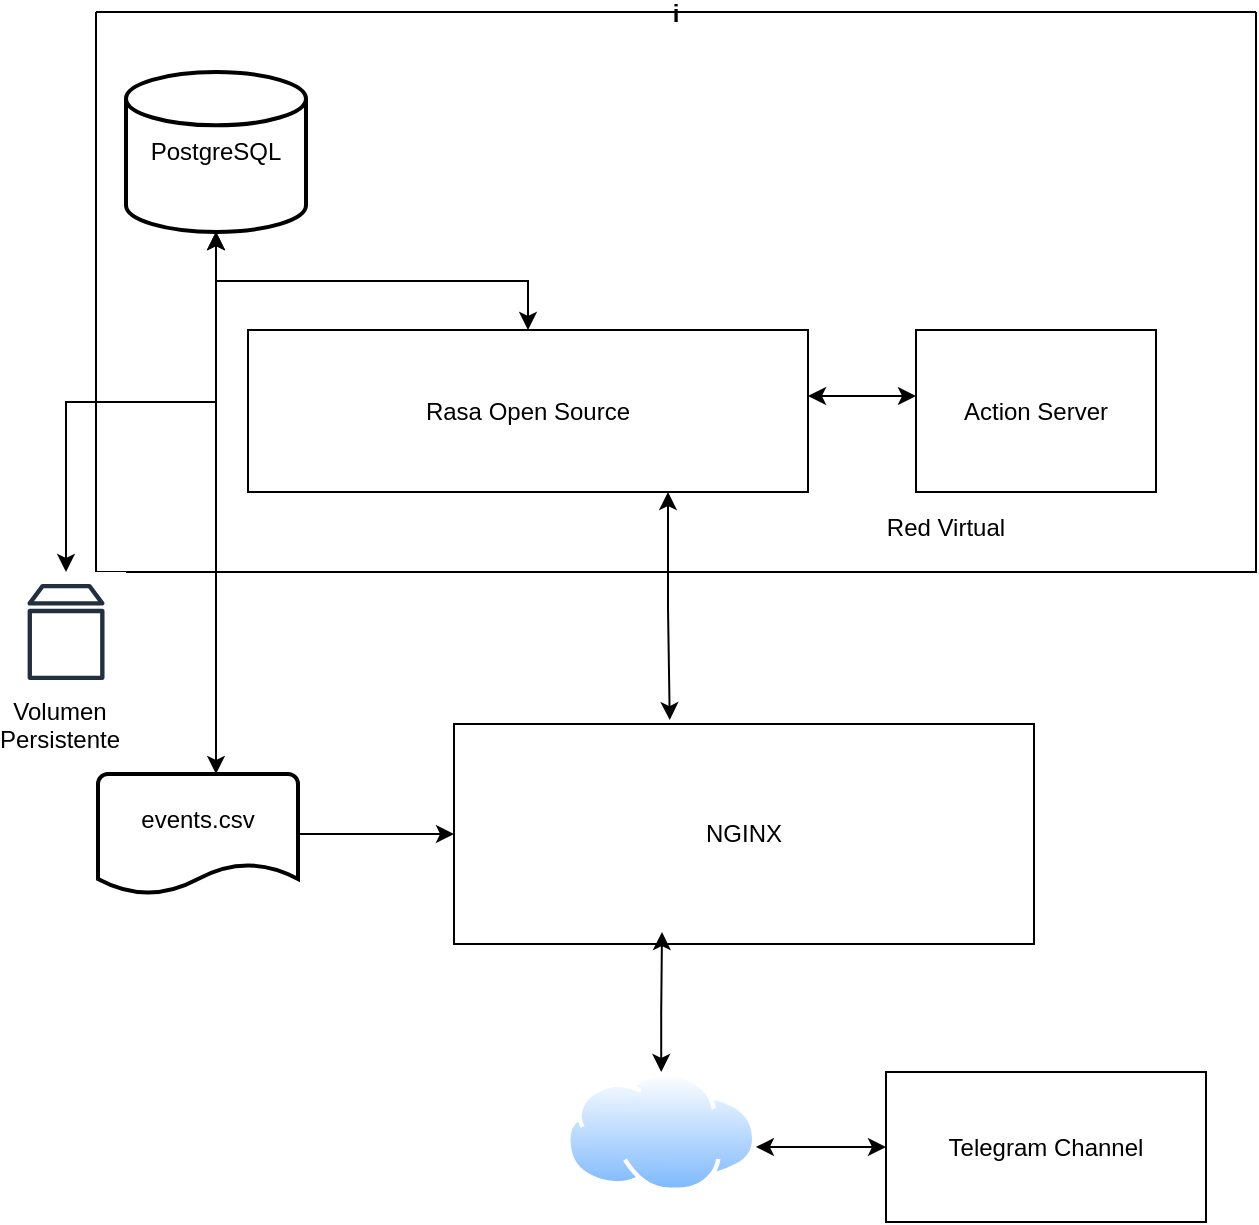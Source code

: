 <mxfile version="20.8.22" type="github"><diagram name="Page-1" id="qHd773pmfhCrxJTp6oCy"><mxGraphModel dx="1434" dy="718" grid="1" gridSize="10" guides="1" tooltips="1" connect="1" arrows="1" fold="1" page="1" pageScale="1" pageWidth="850" pageHeight="1100" math="0" shadow="0"><root><mxCell id="0"/><mxCell id="1" parent="0"/><mxCell id="o3UxUySIPo5IKs25dotd-6" value="NGINX" style="rounded=0;whiteSpace=wrap;html=1;" vertex="1" parent="1"><mxGeometry x="249" y="556" width="290" height="110" as="geometry"/></mxCell><mxCell id="o3UxUySIPo5IKs25dotd-16" style="edgeStyle=orthogonalEdgeStyle;rounded=0;orthogonalLoop=1;jettySize=auto;html=1;startArrow=classic;startFill=1;" edge="1" parent="1" source="o3UxUySIPo5IKs25dotd-12"><mxGeometry relative="1" as="geometry"><mxPoint x="353" y="660" as="targetPoint"/><Array as="points"><mxPoint x="353" y="700"/><mxPoint x="353" y="700"/></Array></mxGeometry></mxCell><mxCell id="o3UxUySIPo5IKs25dotd-12" value="" style="aspect=fixed;perimeter=ellipsePerimeter;html=1;align=center;shadow=0;dashed=0;spacingTop=3;image;image=img/lib/active_directory/internet_cloud.svg;" vertex="1" parent="1"><mxGeometry x="305" y="730" width="95.24" height="60" as="geometry"/></mxCell><mxCell id="o3UxUySIPo5IKs25dotd-15" style="edgeStyle=orthogonalEdgeStyle;rounded=0;orthogonalLoop=1;jettySize=auto;html=1;exitX=0;exitY=0.5;exitDx=0;exitDy=0;entryX=0.997;entryY=0.625;entryDx=0;entryDy=0;entryPerimeter=0;startArrow=classic;startFill=1;" edge="1" parent="1" source="o3UxUySIPo5IKs25dotd-13" target="o3UxUySIPo5IKs25dotd-12"><mxGeometry relative="1" as="geometry"/></mxCell><mxCell id="o3UxUySIPo5IKs25dotd-13" value="Telegram Channel" style="rounded=0;whiteSpace=wrap;html=1;" vertex="1" parent="1"><mxGeometry x="465" y="730" width="160" height="75" as="geometry"/></mxCell><mxCell id="o3UxUySIPo5IKs25dotd-17" value="i" style="swimlane;startSize=0;" vertex="1" parent="1"><mxGeometry x="70" y="200" width="580" height="280" as="geometry"><mxRectangle x="60" y="200" width="50" height="40" as="alternateBounds"/></mxGeometry></mxCell><mxCell id="o3UxUySIPo5IKs25dotd-5" value="Rasa Open Source" style="rounded=0;whiteSpace=wrap;html=1;" vertex="1" parent="o3UxUySIPo5IKs25dotd-17"><mxGeometry x="76" y="159" width="280" height="81" as="geometry"/></mxCell><mxCell id="o3UxUySIPo5IKs25dotd-18" value="" style="shape=image;html=1;verticalAlign=top;verticalLabelPosition=bottom;labelBackgroundColor=#ffffff;imageAspect=0;aspect=fixed;image=https://cdn1.iconfinder.com/data/icons/unicons-line-vol-3/24/docker-128.png" vertex="1" parent="o3UxUySIPo5IKs25dotd-17"><mxGeometry x="260" y="210" width="20" height="20" as="geometry"/></mxCell><mxCell id="o3UxUySIPo5IKs25dotd-10" value="Action Server" style="rounded=0;whiteSpace=wrap;html=1;" vertex="1" parent="o3UxUySIPo5IKs25dotd-17"><mxGeometry x="410" y="159" width="120" height="81" as="geometry"/></mxCell><mxCell id="o3UxUySIPo5IKs25dotd-11" style="edgeStyle=orthogonalEdgeStyle;rounded=0;orthogonalLoop=1;jettySize=auto;html=1;entryX=1;entryY=0.407;entryDx=0;entryDy=0;entryPerimeter=0;startArrow=classic;startFill=1;" edge="1" parent="o3UxUySIPo5IKs25dotd-17" source="o3UxUySIPo5IKs25dotd-10" target="o3UxUySIPo5IKs25dotd-5"><mxGeometry relative="1" as="geometry"><Array as="points"><mxPoint x="370" y="192"/><mxPoint x="370" y="192"/></Array></mxGeometry></mxCell><mxCell id="o3UxUySIPo5IKs25dotd-19" value="" style="shape=image;html=1;verticalAlign=top;verticalLabelPosition=bottom;labelBackgroundColor=#ffffff;imageAspect=0;aspect=fixed;image=https://cdn1.iconfinder.com/data/icons/unicons-line-vol-3/24/docker-128.png" vertex="1" parent="o3UxUySIPo5IKs25dotd-17"><mxGeometry x="500" y="220" width="20" height="20" as="geometry"/></mxCell><mxCell id="o3UxUySIPo5IKs25dotd-28" value="&lt;div&gt;Red Virtual&lt;/div&gt;&lt;div&gt;&lt;br&gt;&lt;/div&gt;" style="text;html=1;strokeColor=none;fillColor=none;align=center;verticalAlign=middle;whiteSpace=wrap;rounded=0;" vertex="1" parent="o3UxUySIPo5IKs25dotd-17"><mxGeometry x="380" y="250" width="90" height="30" as="geometry"/></mxCell><mxCell id="o3UxUySIPo5IKs25dotd-1" value="PostgreSQL" style="strokeWidth=2;html=1;shape=mxgraph.flowchart.database;whiteSpace=wrap;" vertex="1" parent="o3UxUySIPo5IKs25dotd-17"><mxGeometry x="15" y="30" width="90" height="80" as="geometry"/></mxCell><mxCell id="o3UxUySIPo5IKs25dotd-9" style="edgeStyle=orthogonalEdgeStyle;rounded=0;orthogonalLoop=1;jettySize=auto;html=1;entryX=0.5;entryY=1;entryDx=0;entryDy=0;entryPerimeter=0;startArrow=classic;startFill=1;" edge="1" parent="o3UxUySIPo5IKs25dotd-17" source="o3UxUySIPo5IKs25dotd-5" target="o3UxUySIPo5IKs25dotd-1"><mxGeometry relative="1" as="geometry"/></mxCell><mxCell id="o3UxUySIPo5IKs25dotd-21" value="" style="shape=image;html=1;verticalAlign=top;verticalLabelPosition=bottom;labelBackgroundColor=#ffffff;imageAspect=0;aspect=fixed;image=https://cdn1.iconfinder.com/data/icons/unicons-line-vol-3/24/docker-128.png" vertex="1" parent="1"><mxGeometry x="240" y="260" width="20" height="20" as="geometry"/></mxCell><mxCell id="o3UxUySIPo5IKs25dotd-23" value="" style="edgeStyle=orthogonalEdgeStyle;rounded=0;orthogonalLoop=1;jettySize=auto;html=1;startArrow=classic;startFill=1;" edge="1" parent="1" source="o3UxUySIPo5IKs25dotd-22" target="o3UxUySIPo5IKs25dotd-1"><mxGeometry relative="1" as="geometry"/></mxCell><mxCell id="o3UxUySIPo5IKs25dotd-22" value="" style="sketch=0;outlineConnect=0;fontColor=#232F3E;gradientColor=none;strokeColor=#232F3E;fillColor=#ffffff;dashed=0;verticalLabelPosition=bottom;verticalAlign=top;align=center;html=1;fontSize=12;fontStyle=0;aspect=fixed;shape=mxgraph.aws4.resourceIcon;resIcon=mxgraph.aws4.volume;" vertex="1" parent="1"><mxGeometry x="25" y="480" width="60" height="60" as="geometry"/></mxCell><mxCell id="o3UxUySIPo5IKs25dotd-25" value="&lt;div&gt;Volumen Persistente&lt;/div&gt;&lt;div&gt;&lt;br&gt;&lt;/div&gt;" style="text;html=1;strokeColor=none;fillColor=none;align=center;verticalAlign=middle;whiteSpace=wrap;rounded=0;" vertex="1" parent="1"><mxGeometry x="22" y="549" width="60" height="30" as="geometry"/></mxCell><mxCell id="o3UxUySIPo5IKs25dotd-31" value="" style="edgeStyle=orthogonalEdgeStyle;rounded=0;orthogonalLoop=1;jettySize=auto;html=1;startArrow=none;startFill=0;" edge="1" parent="1" source="o3UxUySIPo5IKs25dotd-27" target="o3UxUySIPo5IKs25dotd-6"><mxGeometry relative="1" as="geometry"/></mxCell><mxCell id="o3UxUySIPo5IKs25dotd-27" value="&lt;div&gt;events.csv&lt;/div&gt;&lt;div&gt;&lt;br&gt;&lt;/div&gt;" style="strokeWidth=2;html=1;shape=mxgraph.flowchart.document2;whiteSpace=wrap;size=0.25;" vertex="1" parent="1"><mxGeometry x="71" y="581" width="100" height="60" as="geometry"/></mxCell><mxCell id="o3UxUySIPo5IKs25dotd-29" style="edgeStyle=orthogonalEdgeStyle;rounded=0;orthogonalLoop=1;jettySize=auto;html=1;exitX=0.75;exitY=1;exitDx=0;exitDy=0;entryX=0.372;entryY=-0.018;entryDx=0;entryDy=0;entryPerimeter=0;startArrow=classic;startFill=1;" edge="1" parent="1" source="o3UxUySIPo5IKs25dotd-5" target="o3UxUySIPo5IKs25dotd-6"><mxGeometry relative="1" as="geometry"/></mxCell><mxCell id="o3UxUySIPo5IKs25dotd-30" style="edgeStyle=orthogonalEdgeStyle;rounded=0;orthogonalLoop=1;jettySize=auto;html=1;entryX=0.59;entryY=0;entryDx=0;entryDy=0;entryPerimeter=0;startArrow=classic;startFill=1;" edge="1" parent="1" source="o3UxUySIPo5IKs25dotd-1" target="o3UxUySIPo5IKs25dotd-27"><mxGeometry relative="1" as="geometry"/></mxCell></root></mxGraphModel></diagram></mxfile>